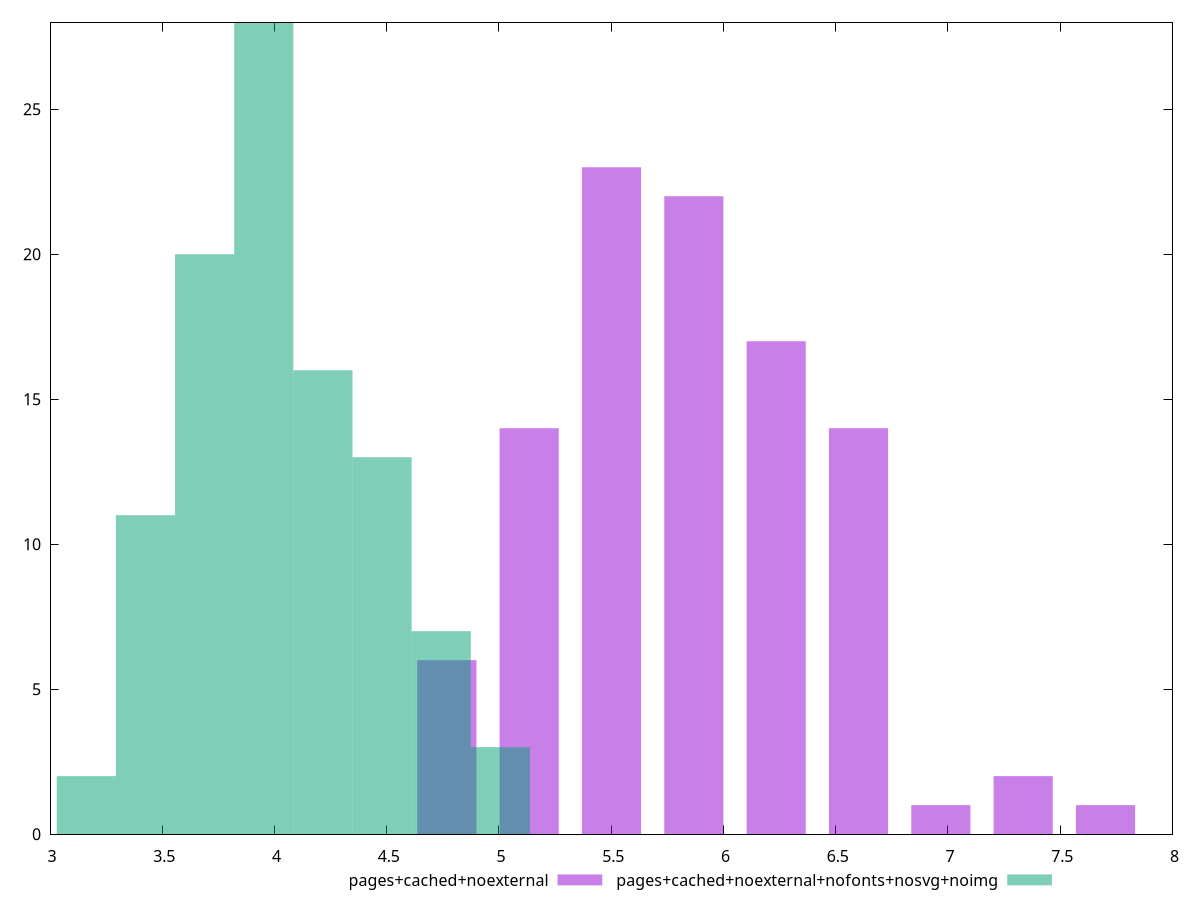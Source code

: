 $_pagesCachedNoexternal <<EOF
7.334892686288697 2
5.134424880402087 14
5.867914149030957 22
5.501169514716523 23
6.601403417659827 14
6.234658783345392 17
4.767680246087653 6
6.968148051974262 1
7.701637320603131 1
EOF
$_pagesCachedNoexternalNofontsNosvgNoimg <<EOF
3.9521025472037823 28
3.688629044056863 20
4.742523056644538 7
3.4251555409099446 11
4.47904955349762 13
4.215576050350701 16
3.1616820377630255 2
5.005996559791457 3
EOF
set key outside below
set terminal pngcairo
set output "report_00006_2020-11-02T20-21-41.718Z/network-server-latency/network-server-latency_pages+cached+noexternal_pages+cached+noexternal+nofonts+nosvg+noimg+hist.png"
set boxwidth 0.2634735031469188
set style fill transparent solid 0.5 noborder
set yrange [0:28]
plot $_pagesCachedNoexternal title "pages+cached+noexternal" with boxes ,$_pagesCachedNoexternalNofontsNosvgNoimg title "pages+cached+noexternal+nofonts+nosvg+noimg" with boxes ,